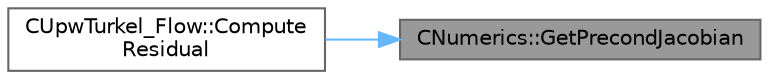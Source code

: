 digraph "CNumerics::GetPrecondJacobian"
{
 // LATEX_PDF_SIZE
  bgcolor="transparent";
  edge [fontname=Helvetica,fontsize=10,labelfontname=Helvetica,labelfontsize=10];
  node [fontname=Helvetica,fontsize=10,shape=box,height=0.2,width=0.4];
  rankdir="RL";
  Node1 [id="Node000001",label="CNumerics::GetPrecondJacobian",height=0.2,width=0.4,color="gray40", fillcolor="grey60", style="filled", fontcolor="black",tooltip="Computation of the matrix Td, this matrix diagonalize the preconditioned conservative Jacobians in th..."];
  Node1 -> Node2 [id="edge1_Node000001_Node000002",dir="back",color="steelblue1",style="solid",tooltip=" "];
  Node2 [id="Node000002",label="CUpwTurkel_Flow::Compute\lResidual",height=0.2,width=0.4,color="grey40", fillcolor="white", style="filled",URL="$classCUpwTurkel__Flow.html#aeea8b3f88efb753429306fe3c2076af4",tooltip="Compute the Roe's flux between two nodes i and j."];
}
